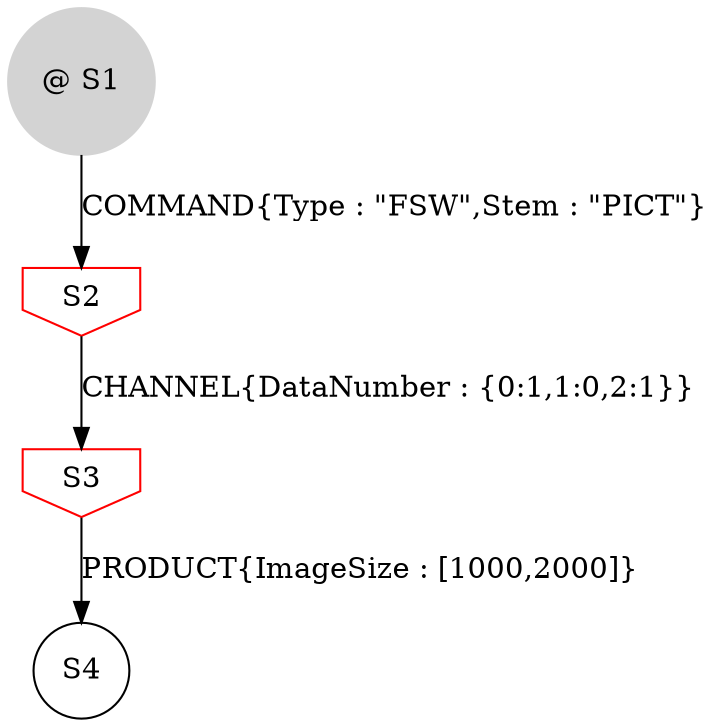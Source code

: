 digraph states {
node [shape = circle];
    node_S1[label="@ S1",style=filled,color=lightgrey];
    node_S2[label="S2",shape=invhouse,color=red];
    node_S3[label="S3",shape=invhouse,color=red];
    node_S4[label="S4"];
    node_S1 -> node_S2[label="COMMAND{Type : \"FSW\",Stem : \"PICT\"}"];
    node_S2 -> node_S3[label="CHANNEL{DataNumber : {0:1,1:0,2:1}}"];
    node_S3 -> node_S4[label="PRODUCT{ImageSize : [1000,2000]}"];
}
